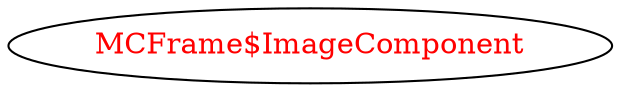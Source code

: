 digraph dependencyGraph {
 concentrate=true;
 ranksep="2.0";
 rankdir="LR"; 
 splines="ortho";
"MCFrame$ImageComponent" [fontcolor="red"];
}
